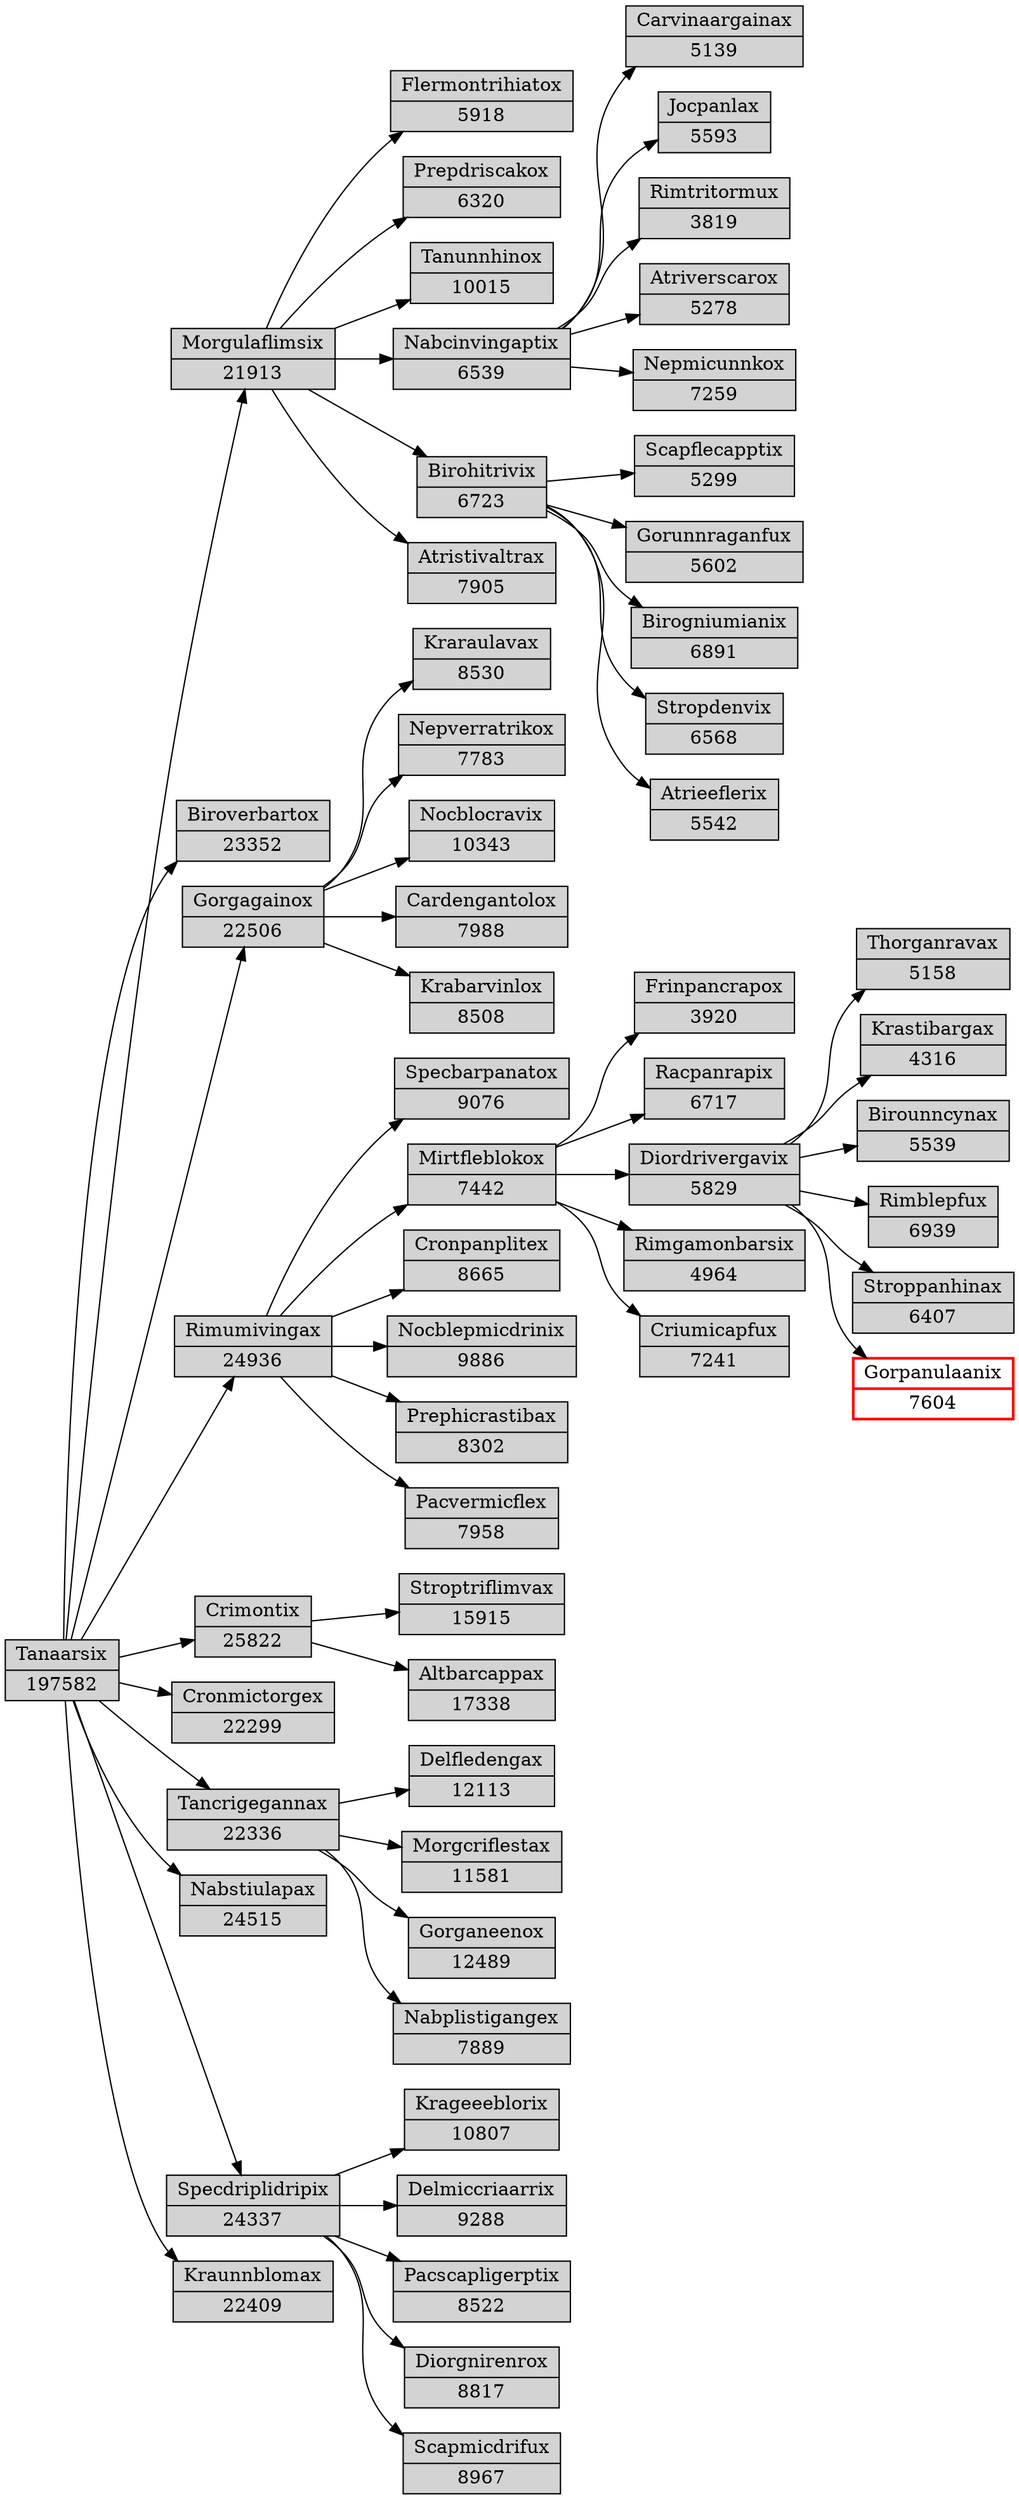 digraph g { 
graph [rankdir=LR]
node [shape=record fillcolor=lightgrey style=filled]
  Tanaarsix [label="Tanaarsix|197582"]
  Morgulaflimsix [label="Morgulaflimsix|21913"]
  Flermontrihiatox [label="Flermontrihiatox|5918"]
  Prepdriscakox [label="Prepdriscakox|6320"]
  Tanunnhinox [label="Tanunnhinox|10015"]
  Nabcinvingaptix [label="Nabcinvingaptix|6539"]
  Carvinaargainax [label="Carvinaargainax|5139"]
  Jocpanlax [label="Jocpanlax|5593"]
  Rimtritormux [label="Rimtritormux|3819"]
  Atriverscarox [label="Atriverscarox|5278"]
  Nepmicunnkox [label="Nepmicunnkox|7259"]
  Birohitrivix [label="Birohitrivix|6723"]
  Scapflecapptix [label="Scapflecapptix|5299"]
  Gorunnraganfux [label="Gorunnraganfux|5602"]
  Birogniumianix [label="Birogniumianix|6891"]
  Stropdenvix [label="Stropdenvix|6568"]
  Atrieeflerix [label="Atrieeflerix|5542"]
  Atristivaltrax [label="Atristivaltrax|7905"]
  Biroverbartox [label="Biroverbartox|23352"]
  Gorgagainox [label="Gorgagainox|22506"]
  Kraraulavax [label="Kraraulavax|8530"]
  Nepverratrikox [label="Nepverratrikox|7783"]
  Nocblocravix [label="Nocblocravix|10343"]
  Cardengantolox [label="Cardengantolox|7988"]
  Krabarvinlox [label="Krabarvinlox|8508"]
  Rimumivingax [label="Rimumivingax|24936"]
  Specbarpanatox [label="Specbarpanatox|9076"]
  Mirtfleblokox [label="Mirtfleblokox|7442"]
  Frinpancrapox [label="Frinpancrapox|3920"]
  Racpanrapix [label="Racpanrapix|6717"]
  Diordrivergavix [label="Diordrivergavix|5829"]
  Thorganravax [label="Thorganravax|5158"]
  Krastibargax [label="Krastibargax|4316"]
  Birounncynax [label="Birounncynax|5539"]
  Rimblepfux [label="Rimblepfux|6939"]
  Stroppanhinax [label="Stroppanhinax|6407"]
  Gorpanulaanix [label="Gorpanulaanix|7604" color=red style=bold]
  Rimgamonbarsix [label="Rimgamonbarsix|4964"]
  Criumicapfux [label="Criumicapfux|7241"]
  Cronpanplitex [label="Cronpanplitex|8665"]
  Nocblepmicdrinix [label="Nocblepmicdrinix|9886"]
  Prephicrastibax [label="Prephicrastibax|8302"]
  Pacvermicflex [label="Pacvermicflex|7958"]
  Crimontix [label="Crimontix|25822"]
  Stroptriflimvax [label="Stroptriflimvax|15915"]
  Altbarcappax [label="Altbarcappax|17338"]
  Cronmictorgex [label="Cronmictorgex|22299"]
  Tancrigegannax [label="Tancrigegannax|22336"]
  Delfledengax [label="Delfledengax|12113"]
  Morgcriflestax [label="Morgcriflestax|11581"]
  Gorganeenox [label="Gorganeenox|12489"]
  Nabplistigangex [label="Nabplistigangex|7889"]
  Nabstiulapax [label="Nabstiulapax|24515"]
  Specdriplidripix [label="Specdriplidripix|24337"]
  Krageeeblorix [label="Krageeeblorix|10807"]
  Delmiccriaarrix [label="Delmiccriaarrix|9288"]
  Pacscapligerptix [label="Pacscapligerptix|8522"]
  Diorgnirenrox [label="Diorgnirenrox|8817"]
  Scapmicdrifux [label="Scapmicdrifux|8967"]
  Kraunnblomax [label="Kraunnblomax|22409"]
  Tanaarsix -> Morgulaflimsix;
  Tanaarsix -> Biroverbartox;
  Tanaarsix -> Gorgagainox;
  Tanaarsix -> Rimumivingax;
  Tanaarsix -> Crimontix;
  Tanaarsix -> Cronmictorgex;
  Tanaarsix -> Tancrigegannax;
  Tanaarsix -> Nabstiulapax;
  Tanaarsix -> Specdriplidripix;
  Tanaarsix -> Kraunnblomax;
  Morgulaflimsix -> Flermontrihiatox;
  Morgulaflimsix -> Prepdriscakox;
  Morgulaflimsix -> Tanunnhinox;
  Morgulaflimsix -> Nabcinvingaptix;
  Morgulaflimsix -> Birohitrivix;
  Morgulaflimsix -> Atristivaltrax;
  Nabcinvingaptix -> Carvinaargainax;
  Nabcinvingaptix -> Jocpanlax;
  Nabcinvingaptix -> Rimtritormux;
  Nabcinvingaptix -> Atriverscarox;
  Nabcinvingaptix -> Nepmicunnkox;
  Birohitrivix -> Scapflecapptix;
  Birohitrivix -> Gorunnraganfux;
  Birohitrivix -> Birogniumianix;
  Birohitrivix -> Stropdenvix;
  Birohitrivix -> Atrieeflerix;
  Gorgagainox -> Kraraulavax;
  Gorgagainox -> Nepverratrikox;
  Gorgagainox -> Nocblocravix;
  Gorgagainox -> Cardengantolox;
  Gorgagainox -> Krabarvinlox;
  Rimumivingax -> Specbarpanatox;
  Rimumivingax -> Mirtfleblokox;
  Rimumivingax -> Cronpanplitex;
  Rimumivingax -> Nocblepmicdrinix;
  Rimumivingax -> Prephicrastibax;
  Rimumivingax -> Pacvermicflex;
  Mirtfleblokox -> Frinpancrapox;
  Mirtfleblokox -> Racpanrapix;
  Mirtfleblokox -> Diordrivergavix;
  Mirtfleblokox -> Rimgamonbarsix;
  Mirtfleblokox -> Criumicapfux;
  Diordrivergavix -> Thorganravax;
  Diordrivergavix -> Krastibargax;
  Diordrivergavix -> Birounncynax;
  Diordrivergavix -> Rimblepfux;
  Diordrivergavix -> Stroppanhinax;
  Diordrivergavix -> Gorpanulaanix;
  Crimontix -> Stroptriflimvax;
  Crimontix -> Altbarcappax;
  Tancrigegannax -> Delfledengax;
  Tancrigegannax -> Morgcriflestax;
  Tancrigegannax -> Gorganeenox;
  Tancrigegannax -> Nabplistigangex;
  Specdriplidripix -> Krageeeblorix;
  Specdriplidripix -> Delmiccriaarrix;
  Specdriplidripix -> Pacscapligerptix;
  Specdriplidripix -> Diorgnirenrox;
  Specdriplidripix -> Scapmicdrifux;
}
